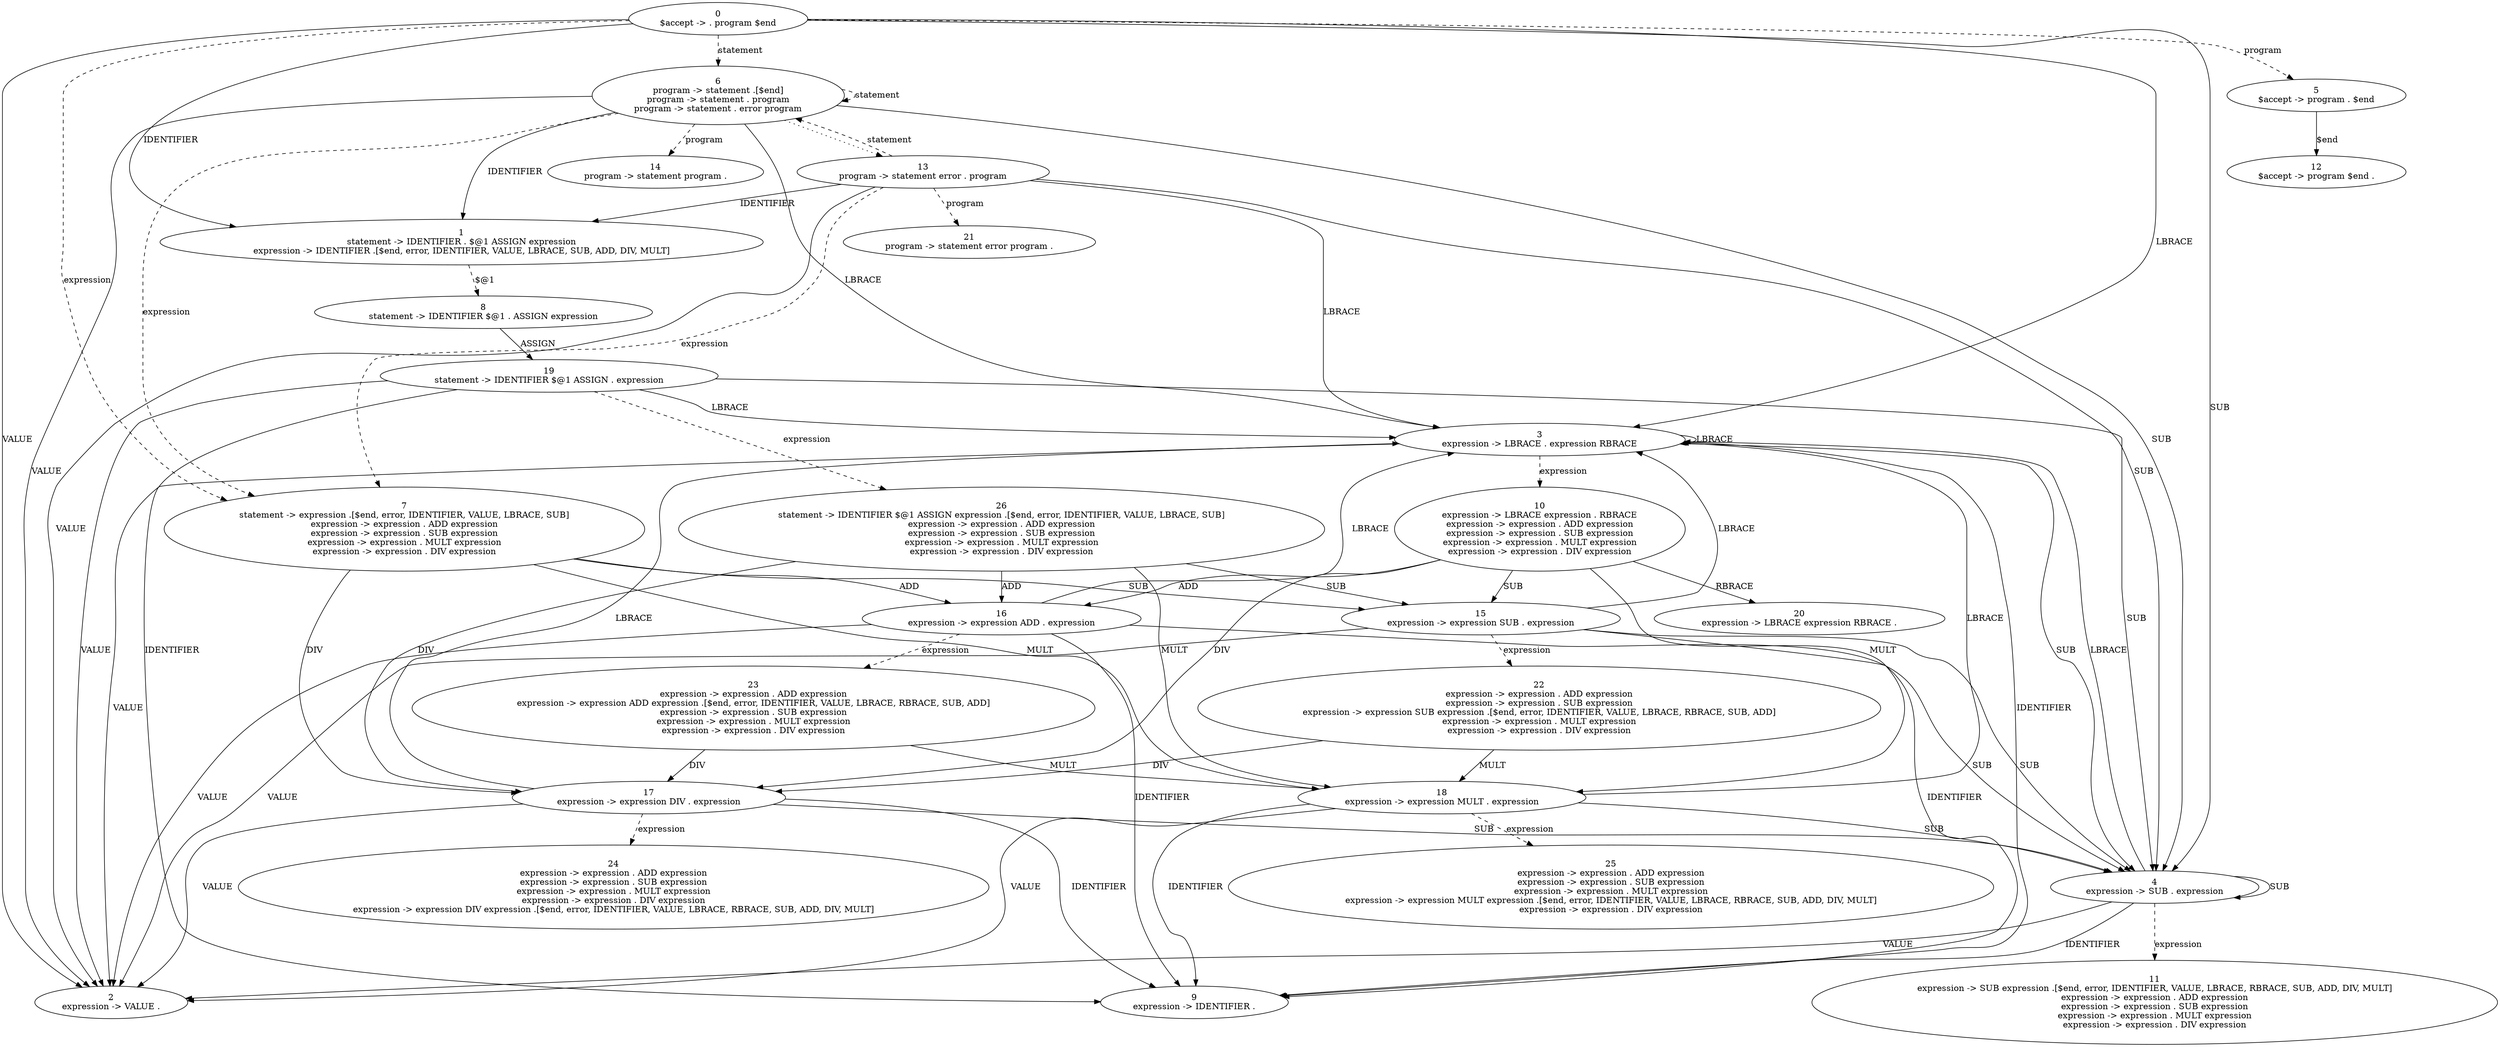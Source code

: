 digraph Automaton {
  0 [label="0\n$accept -> . program $end"]
  0 -> 1 [style=solid label="IDENTIFIER"]
  0 -> 2 [style=solid label="VALUE"]
  0 -> 3 [style=solid label="LBRACE"]
  0 -> 4 [style=solid label="SUB"]
  0 -> 5 [style=dashed label="program"]
  0 -> 6 [style=dashed label="statement"]
  0 -> 7 [style=dashed label="expression"]
  1 [label="1\nstatement -> IDENTIFIER . $@1 ASSIGN expression\nexpression -> IDENTIFIER .[$end, error, IDENTIFIER, VALUE, LBRACE, SUB, ADD, DIV, MULT]"]
  1 -> 8 [style=dashed label="$@1"]
  2 [label="2\nexpression -> VALUE ."]
  3 [label="3\nexpression -> LBRACE . expression RBRACE"]
  3 -> 9 [style=solid label="IDENTIFIER"]
  3 -> 2 [style=solid label="VALUE"]
  3 -> 3 [style=solid label="LBRACE"]
  3 -> 4 [style=solid label="SUB"]
  3 -> 10 [style=dashed label="expression"]
  4 [label="4\nexpression -> SUB . expression"]
  4 -> 9 [style=solid label="IDENTIFIER"]
  4 -> 2 [style=solid label="VALUE"]
  4 -> 3 [style=solid label="LBRACE"]
  4 -> 4 [style=solid label="SUB"]
  4 -> 11 [style=dashed label="expression"]
  5 [label="5\n$accept -> program . $end"]
  5 -> 12 [style=solid label="$end"]
  6 [label="6\nprogram -> statement .[$end]\nprogram -> statement . program\nprogram -> statement . error program"]
  6 -> 13 [style=dotted]
  6 -> 1 [style=solid label="IDENTIFIER"]
  6 -> 2 [style=solid label="VALUE"]
  6 -> 3 [style=solid label="LBRACE"]
  6 -> 4 [style=solid label="SUB"]
  6 -> 14 [style=dashed label="program"]
  6 -> 6 [style=dashed label="statement"]
  6 -> 7 [style=dashed label="expression"]
  7 [label="7\nstatement -> expression .[$end, error, IDENTIFIER, VALUE, LBRACE, SUB]\nexpression -> expression . ADD expression\nexpression -> expression . SUB expression\nexpression -> expression . MULT expression\nexpression -> expression . DIV expression"]
  7 -> 15 [style=solid label="SUB"]
  7 -> 16 [style=solid label="ADD"]
  7 -> 17 [style=solid label="DIV"]
  7 -> 18 [style=solid label="MULT"]
  8 [label="8\nstatement -> IDENTIFIER $@1 . ASSIGN expression"]
  8 -> 19 [style=solid label="ASSIGN"]
  9 [label="9\nexpression -> IDENTIFIER ."]
  10 [label="10\nexpression -> LBRACE expression . RBRACE\nexpression -> expression . ADD expression\nexpression -> expression . SUB expression\nexpression -> expression . MULT expression\nexpression -> expression . DIV expression"]
  10 -> 20 [style=solid label="RBRACE"]
  10 -> 15 [style=solid label="SUB"]
  10 -> 16 [style=solid label="ADD"]
  10 -> 17 [style=solid label="DIV"]
  10 -> 18 [style=solid label="MULT"]
  11 [label="11\nexpression -> SUB expression .[$end, error, IDENTIFIER, VALUE, LBRACE, RBRACE, SUB, ADD, DIV, MULT]\nexpression -> expression . ADD expression\nexpression -> expression . SUB expression\nexpression -> expression . MULT expression\nexpression -> expression . DIV expression"]
  12 [label="12\n$accept -> program $end ."]
  13 [label="13\nprogram -> statement error . program"]
  13 -> 1 [style=solid label="IDENTIFIER"]
  13 -> 2 [style=solid label="VALUE"]
  13 -> 3 [style=solid label="LBRACE"]
  13 -> 4 [style=solid label="SUB"]
  13 -> 21 [style=dashed label="program"]
  13 -> 6 [style=dashed label="statement"]
  13 -> 7 [style=dashed label="expression"]
  14 [label="14\nprogram -> statement program ."]
  15 [label="15\nexpression -> expression SUB . expression"]
  15 -> 9 [style=solid label="IDENTIFIER"]
  15 -> 2 [style=solid label="VALUE"]
  15 -> 3 [style=solid label="LBRACE"]
  15 -> 4 [style=solid label="SUB"]
  15 -> 22 [style=dashed label="expression"]
  16 [label="16\nexpression -> expression ADD . expression"]
  16 -> 9 [style=solid label="IDENTIFIER"]
  16 -> 2 [style=solid label="VALUE"]
  16 -> 3 [style=solid label="LBRACE"]
  16 -> 4 [style=solid label="SUB"]
  16 -> 23 [style=dashed label="expression"]
  17 [label="17\nexpression -> expression DIV . expression"]
  17 -> 9 [style=solid label="IDENTIFIER"]
  17 -> 2 [style=solid label="VALUE"]
  17 -> 3 [style=solid label="LBRACE"]
  17 -> 4 [style=solid label="SUB"]
  17 -> 24 [style=dashed label="expression"]
  18 [label="18\nexpression -> expression MULT . expression"]
  18 -> 9 [style=solid label="IDENTIFIER"]
  18 -> 2 [style=solid label="VALUE"]
  18 -> 3 [style=solid label="LBRACE"]
  18 -> 4 [style=solid label="SUB"]
  18 -> 25 [style=dashed label="expression"]
  19 [label="19\nstatement -> IDENTIFIER $@1 ASSIGN . expression"]
  19 -> 9 [style=solid label="IDENTIFIER"]
  19 -> 2 [style=solid label="VALUE"]
  19 -> 3 [style=solid label="LBRACE"]
  19 -> 4 [style=solid label="SUB"]
  19 -> 26 [style=dashed label="expression"]
  20 [label="20\nexpression -> LBRACE expression RBRACE ."]
  21 [label="21\nprogram -> statement error program ."]
  22 [label="22\nexpression -> expression . ADD expression\nexpression -> expression . SUB expression\nexpression -> expression SUB expression .[$end, error, IDENTIFIER, VALUE, LBRACE, RBRACE, SUB, ADD]\nexpression -> expression . MULT expression\nexpression -> expression . DIV expression"]
  22 -> 17 [style=solid label="DIV"]
  22 -> 18 [style=solid label="MULT"]
  23 [label="23\nexpression -> expression . ADD expression\nexpression -> expression ADD expression .[$end, error, IDENTIFIER, VALUE, LBRACE, RBRACE, SUB, ADD]\nexpression -> expression . SUB expression\nexpression -> expression . MULT expression\nexpression -> expression . DIV expression"]
  23 -> 17 [style=solid label="DIV"]
  23 -> 18 [style=solid label="MULT"]
  24 [label="24\nexpression -> expression . ADD expression\nexpression -> expression . SUB expression\nexpression -> expression . MULT expression\nexpression -> expression . DIV expression\nexpression -> expression DIV expression .[$end, error, IDENTIFIER, VALUE, LBRACE, RBRACE, SUB, ADD, DIV, MULT]"]
  25 [label="25\nexpression -> expression . ADD expression\nexpression -> expression . SUB expression\nexpression -> expression . MULT expression\nexpression -> expression MULT expression .[$end, error, IDENTIFIER, VALUE, LBRACE, RBRACE, SUB, ADD, DIV, MULT]\nexpression -> expression . DIV expression"]
  26 [label="26\nstatement -> IDENTIFIER $@1 ASSIGN expression .[$end, error, IDENTIFIER, VALUE, LBRACE, SUB]\nexpression -> expression . ADD expression\nexpression -> expression . SUB expression\nexpression -> expression . MULT expression\nexpression -> expression . DIV expression"]
  26 -> 15 [style=solid label="SUB"]
  26 -> 16 [style=solid label="ADD"]
  26 -> 17 [style=solid label="DIV"]
  26 -> 18 [style=solid label="MULT"]
}
